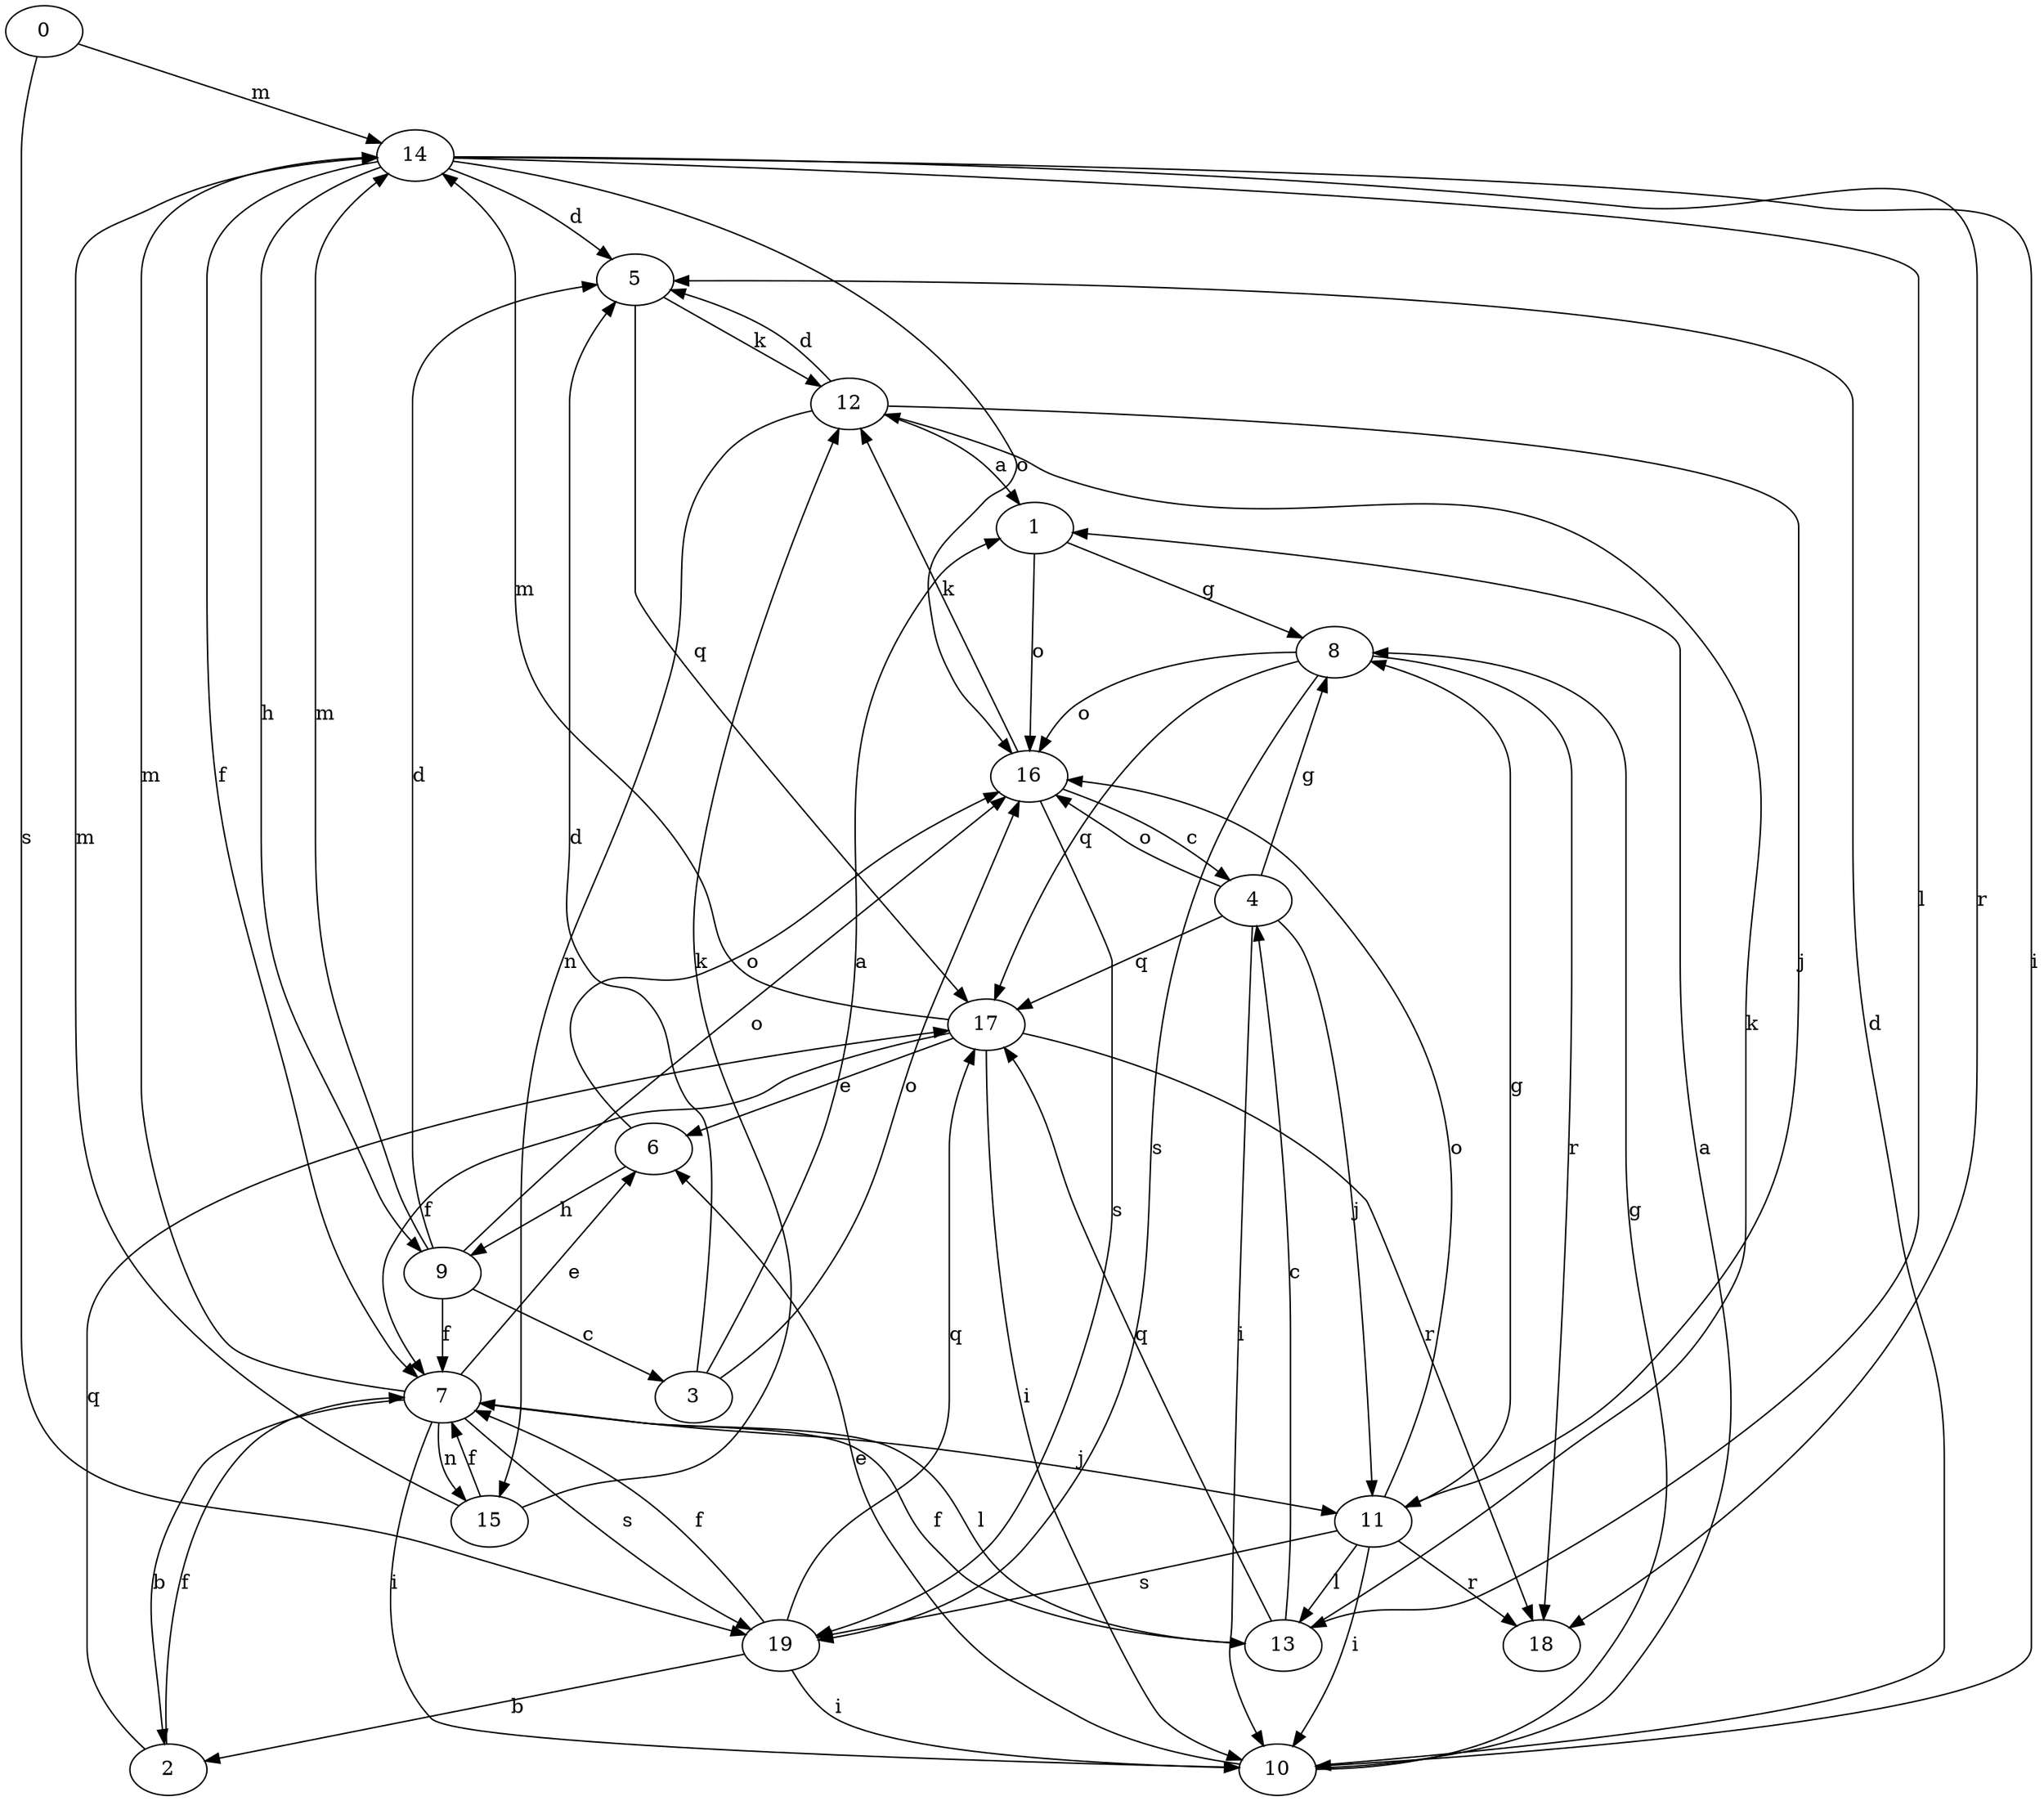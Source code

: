 strict digraph  {
0;
1;
2;
3;
4;
5;
6;
7;
8;
9;
10;
11;
12;
13;
14;
15;
16;
17;
18;
19;
0 -> 14  [label=m];
0 -> 19  [label=s];
1 -> 8  [label=g];
1 -> 16  [label=o];
2 -> 7  [label=f];
2 -> 17  [label=q];
3 -> 1  [label=a];
3 -> 5  [label=d];
3 -> 16  [label=o];
4 -> 8  [label=g];
4 -> 10  [label=i];
4 -> 11  [label=j];
4 -> 16  [label=o];
4 -> 17  [label=q];
5 -> 12  [label=k];
5 -> 17  [label=q];
6 -> 9  [label=h];
6 -> 16  [label=o];
7 -> 2  [label=b];
7 -> 6  [label=e];
7 -> 10  [label=i];
7 -> 11  [label=j];
7 -> 13  [label=l];
7 -> 14  [label=m];
7 -> 15  [label=n];
7 -> 19  [label=s];
8 -> 16  [label=o];
8 -> 17  [label=q];
8 -> 18  [label=r];
8 -> 19  [label=s];
9 -> 3  [label=c];
9 -> 5  [label=d];
9 -> 7  [label=f];
9 -> 14  [label=m];
9 -> 16  [label=o];
10 -> 1  [label=a];
10 -> 5  [label=d];
10 -> 6  [label=e];
10 -> 8  [label=g];
11 -> 8  [label=g];
11 -> 10  [label=i];
11 -> 13  [label=l];
11 -> 16  [label=o];
11 -> 18  [label=r];
11 -> 19  [label=s];
12 -> 1  [label=a];
12 -> 5  [label=d];
12 -> 11  [label=j];
12 -> 15  [label=n];
13 -> 4  [label=c];
13 -> 7  [label=f];
13 -> 12  [label=k];
13 -> 17  [label=q];
14 -> 5  [label=d];
14 -> 7  [label=f];
14 -> 9  [label=h];
14 -> 10  [label=i];
14 -> 13  [label=l];
14 -> 16  [label=o];
14 -> 18  [label=r];
15 -> 7  [label=f];
15 -> 12  [label=k];
15 -> 14  [label=m];
16 -> 4  [label=c];
16 -> 12  [label=k];
16 -> 19  [label=s];
17 -> 6  [label=e];
17 -> 7  [label=f];
17 -> 10  [label=i];
17 -> 14  [label=m];
17 -> 18  [label=r];
19 -> 2  [label=b];
19 -> 7  [label=f];
19 -> 10  [label=i];
19 -> 17  [label=q];
}
